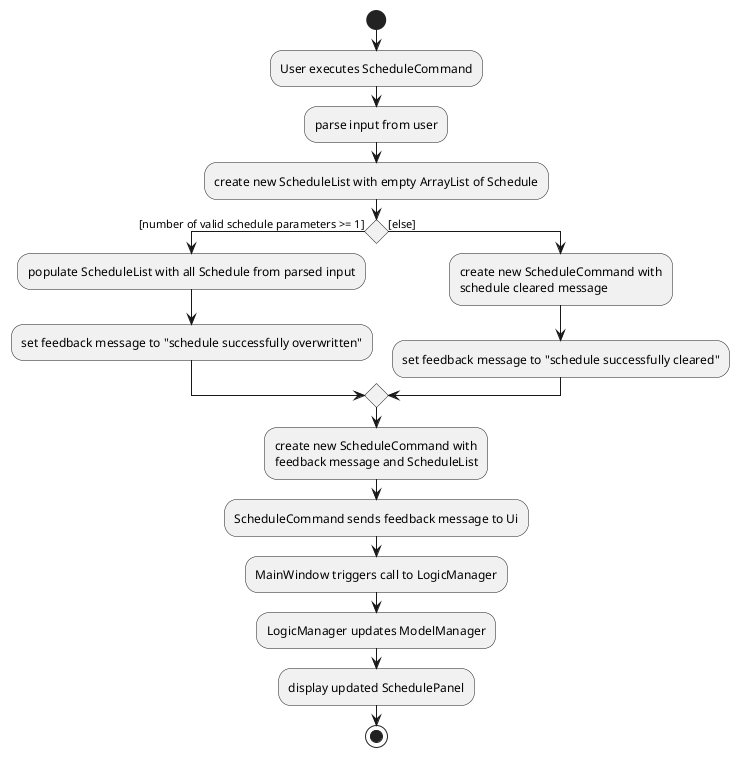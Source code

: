@startuml
start
:User executes ScheduleCommand;
:parse input from user;
:create new ScheduleList with empty ArrayList of Schedule;
if () then ([number of valid schedule parameters >= 1])
    :populate ScheduleList with all Schedule from parsed input;
    :set feedback message to "schedule successfully overwritten";

else ([else])
    :create new ScheduleCommand with\nschedule cleared message;
    :set feedback message to "schedule successfully cleared";
endif
:create new ScheduleCommand with\nfeedback message and ScheduleList;
:ScheduleCommand sends feedback message to Ui;
:MainWindow triggers call to LogicManager;
:LogicManager updates ModelManager;
:display updated SchedulePanel;

stop
@enduml

